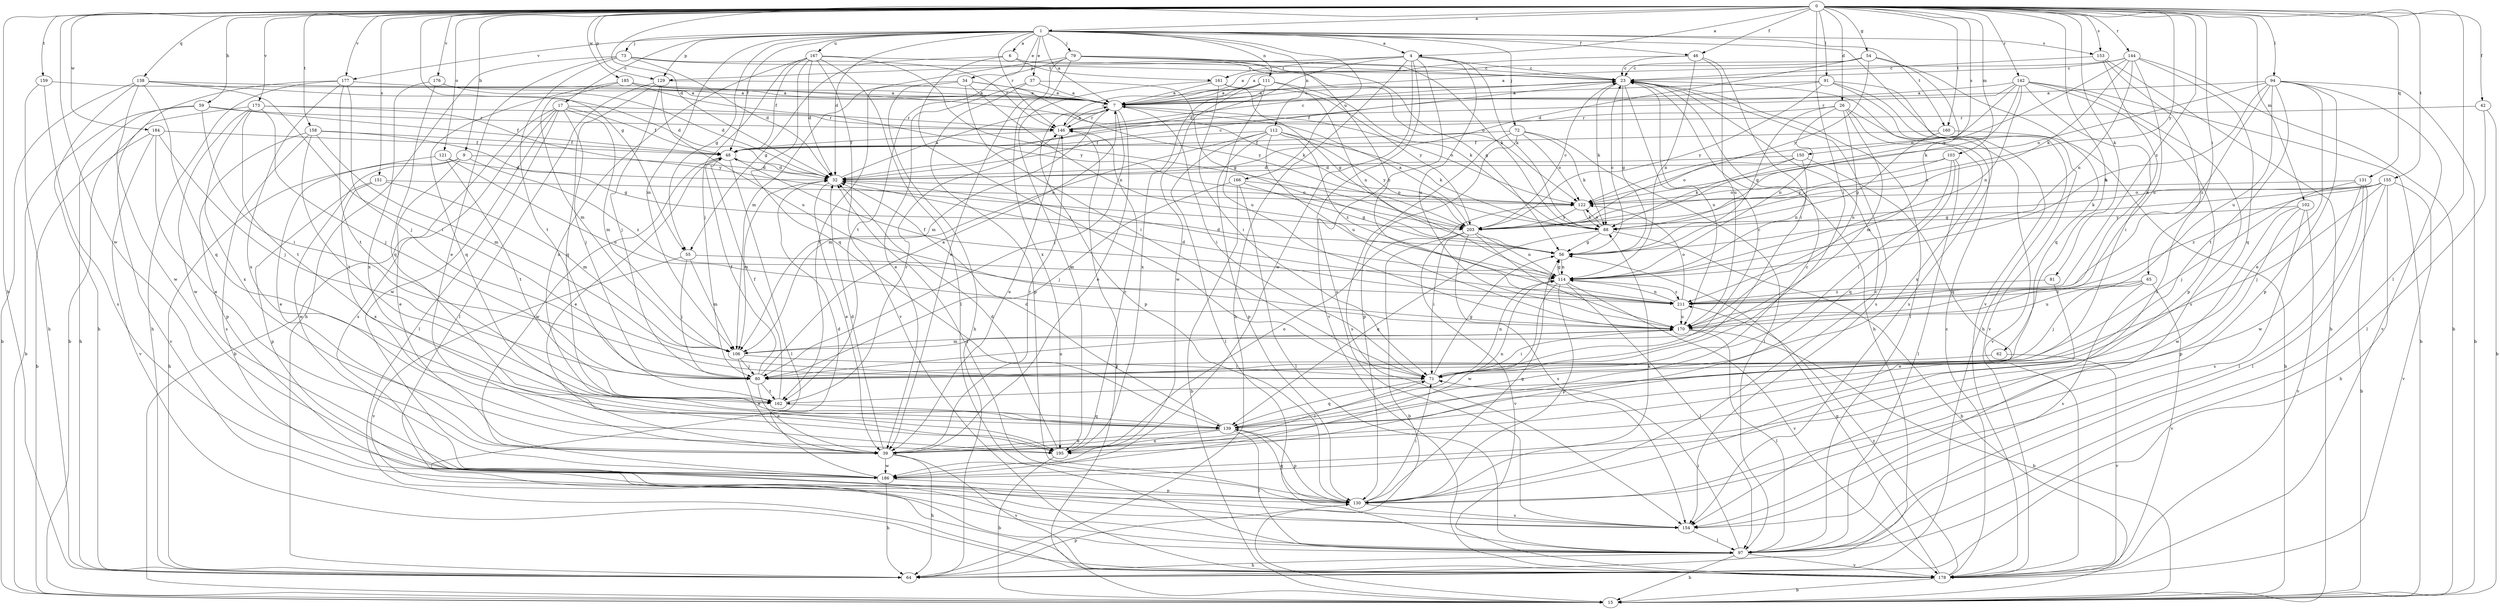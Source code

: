 strict digraph  {
0;
1;
4;
6;
7;
9;
15;
17;
23;
26;
32;
34;
37;
39;
42;
46;
48;
54;
55;
56;
59;
62;
64;
65;
71;
72;
73;
79;
80;
81;
88;
91;
94;
97;
102;
103;
106;
111;
112;
114;
121;
122;
129;
130;
131;
138;
139;
142;
144;
146;
150;
151;
153;
154;
155;
158;
159;
160;
161;
162;
166;
167;
170;
173;
176;
177;
178;
184;
185;
186;
195;
203;
211;
0 -> 1  [label=a];
0 -> 4  [label=a];
0 -> 9  [label=b];
0 -> 26  [label=d];
0 -> 32  [label=d];
0 -> 42  [label=f];
0 -> 46  [label=f];
0 -> 54  [label=g];
0 -> 55  [label=g];
0 -> 59  [label=h];
0 -> 62  [label=h];
0 -> 64  [label=h];
0 -> 65  [label=i];
0 -> 71  [label=i];
0 -> 81  [label=k];
0 -> 91  [label=l];
0 -> 94  [label=l];
0 -> 97  [label=l];
0 -> 102  [label=m];
0 -> 103  [label=m];
0 -> 121  [label=o];
0 -> 129  [label=p];
0 -> 131  [label=q];
0 -> 138  [label=q];
0 -> 142  [label=r];
0 -> 144  [label=r];
0 -> 150  [label=s];
0 -> 151  [label=s];
0 -> 153  [label=s];
0 -> 155  [label=t];
0 -> 158  [label=t];
0 -> 159  [label=t];
0 -> 160  [label=t];
0 -> 173  [label=v];
0 -> 176  [label=v];
0 -> 177  [label=v];
0 -> 184  [label=w];
0 -> 185  [label=w];
0 -> 186  [label=w];
0 -> 203  [label=y];
0 -> 211  [label=z];
1 -> 4  [label=a];
1 -> 6  [label=a];
1 -> 7  [label=a];
1 -> 17  [label=c];
1 -> 32  [label=d];
1 -> 34  [label=e];
1 -> 37  [label=e];
1 -> 46  [label=f];
1 -> 48  [label=f];
1 -> 55  [label=g];
1 -> 72  [label=j];
1 -> 73  [label=j];
1 -> 79  [label=j];
1 -> 106  [label=m];
1 -> 111  [label=n];
1 -> 112  [label=n];
1 -> 129  [label=p];
1 -> 146  [label=r];
1 -> 153  [label=s];
1 -> 160  [label=t];
1 -> 166  [label=u];
1 -> 167  [label=u];
1 -> 177  [label=v];
1 -> 178  [label=v];
4 -> 23  [label=c];
4 -> 32  [label=d];
4 -> 64  [label=h];
4 -> 88  [label=k];
4 -> 129  [label=p];
4 -> 154  [label=s];
4 -> 161  [label=t];
4 -> 170  [label=u];
4 -> 178  [label=v];
4 -> 186  [label=w];
6 -> 55  [label=g];
6 -> 71  [label=i];
6 -> 122  [label=o];
6 -> 161  [label=t];
7 -> 23  [label=c];
7 -> 39  [label=e];
7 -> 71  [label=i];
7 -> 80  [label=j];
7 -> 106  [label=m];
7 -> 122  [label=o];
7 -> 130  [label=p];
7 -> 146  [label=r];
9 -> 32  [label=d];
9 -> 39  [label=e];
9 -> 64  [label=h];
9 -> 186  [label=w];
9 -> 211  [label=z];
15 -> 146  [label=r];
17 -> 15  [label=b];
17 -> 48  [label=f];
17 -> 80  [label=j];
17 -> 97  [label=l];
17 -> 106  [label=m];
17 -> 146  [label=r];
17 -> 154  [label=s];
17 -> 186  [label=w];
23 -> 7  [label=a];
23 -> 56  [label=g];
23 -> 64  [label=h];
23 -> 88  [label=k];
23 -> 97  [label=l];
23 -> 154  [label=s];
23 -> 170  [label=u];
26 -> 56  [label=g];
26 -> 106  [label=m];
26 -> 114  [label=n];
26 -> 146  [label=r];
26 -> 170  [label=u];
26 -> 178  [label=v];
26 -> 195  [label=x];
32 -> 7  [label=a];
32 -> 23  [label=c];
32 -> 39  [label=e];
32 -> 106  [label=m];
32 -> 122  [label=o];
34 -> 7  [label=a];
34 -> 64  [label=h];
34 -> 71  [label=i];
34 -> 114  [label=n];
34 -> 162  [label=t];
34 -> 203  [label=y];
37 -> 7  [label=a];
37 -> 39  [label=e];
37 -> 56  [label=g];
37 -> 130  [label=p];
39 -> 32  [label=d];
39 -> 64  [label=h];
39 -> 71  [label=i];
39 -> 146  [label=r];
39 -> 178  [label=v];
39 -> 186  [label=w];
42 -> 15  [label=b];
42 -> 97  [label=l];
42 -> 146  [label=r];
46 -> 7  [label=a];
46 -> 23  [label=c];
46 -> 71  [label=i];
46 -> 114  [label=n];
46 -> 170  [label=u];
48 -> 32  [label=d];
48 -> 39  [label=e];
48 -> 97  [label=l];
48 -> 186  [label=w];
54 -> 7  [label=a];
54 -> 23  [label=c];
54 -> 32  [label=d];
54 -> 139  [label=q];
54 -> 203  [label=y];
54 -> 211  [label=z];
55 -> 80  [label=j];
55 -> 106  [label=m];
55 -> 114  [label=n];
55 -> 178  [label=v];
56 -> 23  [label=c];
56 -> 114  [label=n];
59 -> 15  [label=b];
59 -> 48  [label=f];
59 -> 64  [label=h];
59 -> 71  [label=i];
59 -> 146  [label=r];
62 -> 80  [label=j];
62 -> 178  [label=v];
64 -> 130  [label=p];
65 -> 80  [label=j];
65 -> 154  [label=s];
65 -> 170  [label=u];
65 -> 178  [label=v];
65 -> 211  [label=z];
71 -> 23  [label=c];
71 -> 56  [label=g];
71 -> 114  [label=n];
71 -> 139  [label=q];
72 -> 48  [label=f];
72 -> 88  [label=k];
72 -> 97  [label=l];
72 -> 122  [label=o];
72 -> 130  [label=p];
72 -> 154  [label=s];
73 -> 23  [label=c];
73 -> 32  [label=d];
73 -> 39  [label=e];
73 -> 64  [label=h];
73 -> 146  [label=r];
73 -> 162  [label=t];
79 -> 23  [label=c];
79 -> 39  [label=e];
79 -> 56  [label=g];
79 -> 88  [label=k];
79 -> 106  [label=m];
79 -> 162  [label=t];
79 -> 195  [label=x];
79 -> 211  [label=z];
80 -> 7  [label=a];
80 -> 39  [label=e];
80 -> 48  [label=f];
80 -> 162  [label=t];
80 -> 170  [label=u];
81 -> 39  [label=e];
81 -> 211  [label=z];
88 -> 15  [label=b];
88 -> 56  [label=g];
88 -> 122  [label=o];
88 -> 139  [label=q];
91 -> 7  [label=a];
91 -> 48  [label=f];
91 -> 64  [label=h];
91 -> 154  [label=s];
91 -> 178  [label=v];
91 -> 203  [label=y];
94 -> 7  [label=a];
94 -> 15  [label=b];
94 -> 39  [label=e];
94 -> 114  [label=n];
94 -> 122  [label=o];
94 -> 130  [label=p];
94 -> 162  [label=t];
94 -> 170  [label=u];
94 -> 178  [label=v];
94 -> 211  [label=z];
97 -> 15  [label=b];
97 -> 64  [label=h];
97 -> 71  [label=i];
97 -> 178  [label=v];
102 -> 130  [label=p];
102 -> 154  [label=s];
102 -> 178  [label=v];
102 -> 186  [label=w];
102 -> 203  [label=y];
103 -> 32  [label=d];
103 -> 71  [label=i];
103 -> 97  [label=l];
103 -> 139  [label=q];
103 -> 203  [label=y];
106 -> 39  [label=e];
106 -> 71  [label=i];
106 -> 80  [label=j];
111 -> 7  [label=a];
111 -> 88  [label=k];
111 -> 114  [label=n];
111 -> 146  [label=r];
111 -> 170  [label=u];
111 -> 186  [label=w];
111 -> 195  [label=x];
112 -> 48  [label=f];
112 -> 88  [label=k];
112 -> 97  [label=l];
112 -> 106  [label=m];
112 -> 130  [label=p];
112 -> 170  [label=u];
112 -> 203  [label=y];
112 -> 211  [label=z];
114 -> 32  [label=d];
114 -> 56  [label=g];
114 -> 97  [label=l];
114 -> 130  [label=p];
114 -> 178  [label=v];
114 -> 186  [label=w];
114 -> 211  [label=z];
121 -> 32  [label=d];
121 -> 39  [label=e];
121 -> 162  [label=t];
121 -> 170  [label=u];
122 -> 88  [label=k];
122 -> 203  [label=y];
129 -> 7  [label=a];
129 -> 80  [label=j];
129 -> 97  [label=l];
129 -> 139  [label=q];
129 -> 170  [label=u];
130 -> 23  [label=c];
130 -> 32  [label=d];
130 -> 56  [label=g];
130 -> 71  [label=i];
130 -> 88  [label=k];
130 -> 139  [label=q];
130 -> 154  [label=s];
131 -> 15  [label=b];
131 -> 80  [label=j];
131 -> 97  [label=l];
131 -> 122  [label=o];
131 -> 186  [label=w];
138 -> 7  [label=a];
138 -> 15  [label=b];
138 -> 32  [label=d];
138 -> 64  [label=h];
138 -> 71  [label=i];
138 -> 139  [label=q];
138 -> 186  [label=w];
139 -> 32  [label=d];
139 -> 39  [label=e];
139 -> 97  [label=l];
139 -> 114  [label=n];
139 -> 130  [label=p];
139 -> 195  [label=x];
142 -> 7  [label=a];
142 -> 15  [label=b];
142 -> 71  [label=i];
142 -> 88  [label=k];
142 -> 114  [label=n];
142 -> 122  [label=o];
142 -> 130  [label=p];
142 -> 146  [label=r];
142 -> 154  [label=s];
144 -> 7  [label=a];
144 -> 15  [label=b];
144 -> 23  [label=c];
144 -> 88  [label=k];
144 -> 114  [label=n];
144 -> 139  [label=q];
144 -> 170  [label=u];
144 -> 203  [label=y];
146 -> 7  [label=a];
146 -> 23  [label=c];
146 -> 39  [label=e];
146 -> 48  [label=f];
150 -> 32  [label=d];
150 -> 88  [label=k];
150 -> 114  [label=n];
150 -> 122  [label=o];
150 -> 139  [label=q];
151 -> 106  [label=m];
151 -> 122  [label=o];
151 -> 130  [label=p];
151 -> 195  [label=x];
153 -> 15  [label=b];
153 -> 23  [label=c];
153 -> 154  [label=s];
153 -> 170  [label=u];
154 -> 97  [label=l];
155 -> 56  [label=g];
155 -> 64  [label=h];
155 -> 80  [label=j];
155 -> 88  [label=k];
155 -> 97  [label=l];
155 -> 122  [label=o];
155 -> 178  [label=v];
155 -> 211  [label=z];
158 -> 48  [label=f];
158 -> 56  [label=g];
158 -> 106  [label=m];
158 -> 130  [label=p];
158 -> 154  [label=s];
158 -> 162  [label=t];
159 -> 7  [label=a];
159 -> 64  [label=h];
159 -> 154  [label=s];
160 -> 15  [label=b];
160 -> 48  [label=f];
160 -> 56  [label=g];
161 -> 7  [label=a];
161 -> 56  [label=g];
161 -> 71  [label=i];
161 -> 195  [label=x];
161 -> 203  [label=y];
162 -> 48  [label=f];
162 -> 139  [label=q];
162 -> 146  [label=r];
166 -> 15  [label=b];
166 -> 56  [label=g];
166 -> 80  [label=j];
166 -> 97  [label=l];
166 -> 122  [label=o];
167 -> 23  [label=c];
167 -> 32  [label=d];
167 -> 48  [label=f];
167 -> 80  [label=j];
167 -> 97  [label=l];
167 -> 139  [label=q];
167 -> 178  [label=v];
167 -> 195  [label=x];
167 -> 203  [label=y];
170 -> 15  [label=b];
170 -> 71  [label=i];
170 -> 97  [label=l];
170 -> 106  [label=m];
173 -> 80  [label=j];
173 -> 146  [label=r];
173 -> 162  [label=t];
173 -> 178  [label=v];
173 -> 186  [label=w];
173 -> 195  [label=x];
173 -> 203  [label=y];
176 -> 7  [label=a];
176 -> 32  [label=d];
176 -> 139  [label=q];
176 -> 195  [label=x];
177 -> 7  [label=a];
177 -> 15  [label=b];
177 -> 64  [label=h];
177 -> 80  [label=j];
177 -> 162  [label=t];
177 -> 195  [label=x];
178 -> 15  [label=b];
178 -> 23  [label=c];
178 -> 56  [label=g];
178 -> 211  [label=z];
184 -> 15  [label=b];
184 -> 39  [label=e];
184 -> 48  [label=f];
184 -> 80  [label=j];
184 -> 178  [label=v];
185 -> 7  [label=a];
185 -> 88  [label=k];
185 -> 106  [label=m];
185 -> 139  [label=q];
185 -> 203  [label=y];
186 -> 32  [label=d];
186 -> 64  [label=h];
186 -> 130  [label=p];
195 -> 15  [label=b];
195 -> 23  [label=c];
195 -> 32  [label=d];
195 -> 122  [label=o];
195 -> 146  [label=r];
203 -> 7  [label=a];
203 -> 15  [label=b];
203 -> 23  [label=c];
203 -> 71  [label=i];
203 -> 114  [label=n];
203 -> 154  [label=s];
203 -> 170  [label=u];
203 -> 178  [label=v];
211 -> 32  [label=d];
211 -> 48  [label=f];
211 -> 114  [label=n];
211 -> 122  [label=o];
211 -> 170  [label=u];
}
